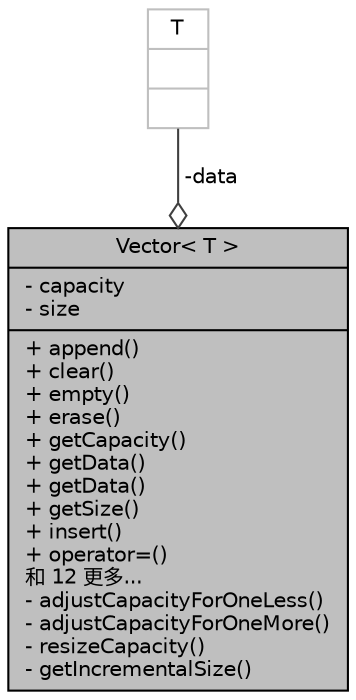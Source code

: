 digraph "Vector&lt; T &gt;"
{
  edge [fontname="Helvetica",fontsize="10",labelfontname="Helvetica",labelfontsize="10"];
  node [fontname="Helvetica",fontsize="10",shape=record];
  Node934 [label="{Vector\< T \>\n|- capacity\l- size\l|+ append()\l+ clear()\l+ empty()\l+ erase()\l+ getCapacity()\l+ getData()\l+ getData()\l+ getSize()\l+ insert()\l+ operator=()\l和 12 更多...\l- adjustCapacityForOneLess()\l- adjustCapacityForOneMore()\l- resizeCapacity()\l- getIncrementalSize()\l}",height=0.2,width=0.4,color="black", fillcolor="grey75", style="filled", fontcolor="black"];
  Node935 -> Node934 [color="grey25",fontsize="10",style="solid",label=" -data" ,arrowhead="odiamond",fontname="Helvetica"];
  Node935 [label="{T\n||}",height=0.2,width=0.4,color="grey75", fillcolor="white", style="filled"];
}
